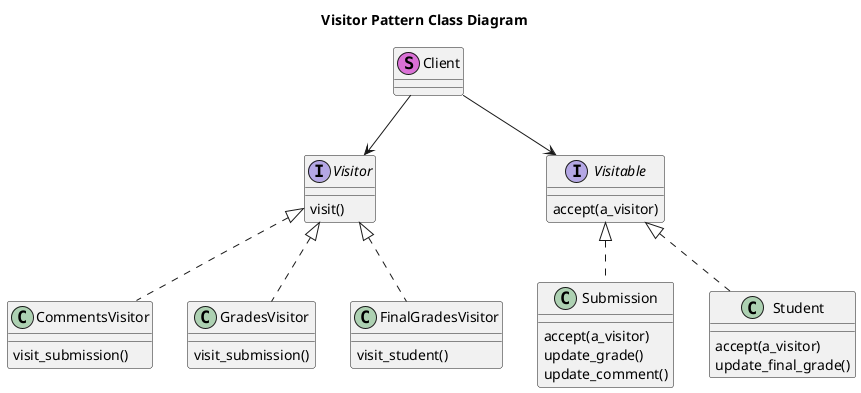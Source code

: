 @startuml
title Visitor Pattern Class Diagram

class Client << (S, orchid) >>
Client --> Visitor
Client --> Visitable

Visitor <|.down. CommentsVisitor
Visitor <|.down. GradesVisitor
Visitor <|.down. FinalGradesVisitor

Visitable <|.down. Submission
Visitable <|.down. Student

interface Visitor {
  visit()
}

interface Visitable {
  accept(a_visitor)
}

class CommentsVisitor {
  visit_submission()
}

class GradesVisitor {
  visit_submission()
}

class FinalGradesVisitor {
  visit_student()
}

class Submission {
  accept(a_visitor)
  update_grade()
  update_comment()
}

class Student {
  accept(a_visitor)
  update_final_grade()
}
@enduml

